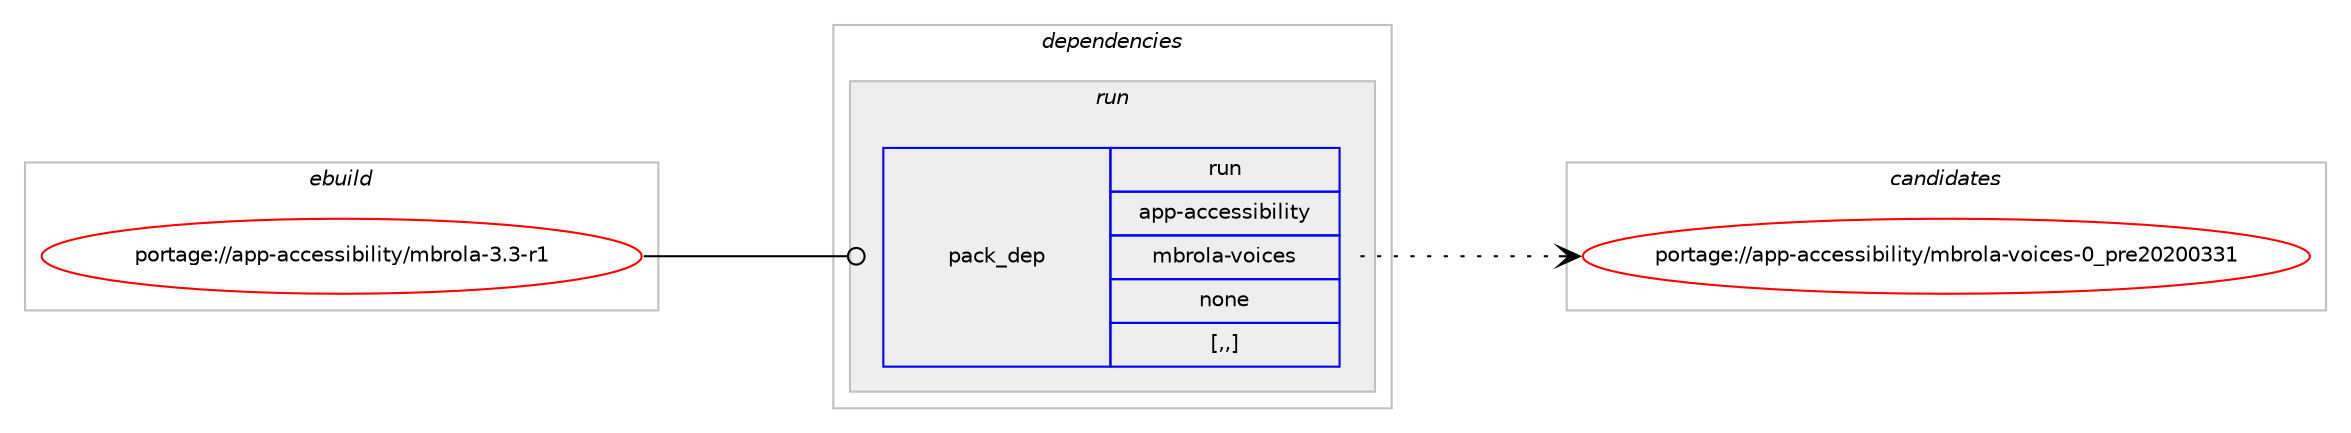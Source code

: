 digraph prolog {

# *************
# Graph options
# *************

newrank=true;
concentrate=true;
compound=true;
graph [rankdir=LR,fontname=Helvetica,fontsize=10,ranksep=1.5];#, ranksep=2.5, nodesep=0.2];
edge  [arrowhead=vee];
node  [fontname=Helvetica,fontsize=10];

# **********
# The ebuild
# **********

subgraph cluster_leftcol {
color=gray;
label=<<i>ebuild</i>>;
id [label="portage://app-accessibility/mbrola-3.3-r1", color=red, width=4, href="../app-accessibility/mbrola-3.3-r1.svg"];
}

# ****************
# The dependencies
# ****************

subgraph cluster_midcol {
color=gray;
label=<<i>dependencies</i>>;
subgraph cluster_compile {
fillcolor="#eeeeee";
style=filled;
label=<<i>compile</i>>;
}
subgraph cluster_compileandrun {
fillcolor="#eeeeee";
style=filled;
label=<<i>compile and run</i>>;
}
subgraph cluster_run {
fillcolor="#eeeeee";
style=filled;
label=<<i>run</i>>;
subgraph pack361096 {
dependency494610 [label=<<TABLE BORDER="0" CELLBORDER="1" CELLSPACING="0" CELLPADDING="4" WIDTH="220"><TR><TD ROWSPAN="6" CELLPADDING="30">pack_dep</TD></TR><TR><TD WIDTH="110">run</TD></TR><TR><TD>app-accessibility</TD></TR><TR><TD>mbrola-voices</TD></TR><TR><TD>none</TD></TR><TR><TD>[,,]</TD></TR></TABLE>>, shape=none, color=blue];
}
id:e -> dependency494610:w [weight=20,style="solid",arrowhead="odot"];
}
}

# **************
# The candidates
# **************

subgraph cluster_choices {
rank=same;
color=gray;
label=<<i>candidates</i>>;

subgraph choice361096 {
color=black;
nodesep=1;
choice97112112459799991011151151059810510810511612147109981141111089745118111105991011154548951121141015048504848515149 [label="portage://app-accessibility/mbrola-voices-0_pre20200331", color=red, width=4,href="../app-accessibility/mbrola-voices-0_pre20200331.svg"];
dependency494610:e -> choice97112112459799991011151151059810510810511612147109981141111089745118111105991011154548951121141015048504848515149:w [style=dotted,weight="100"];
}
}

}
